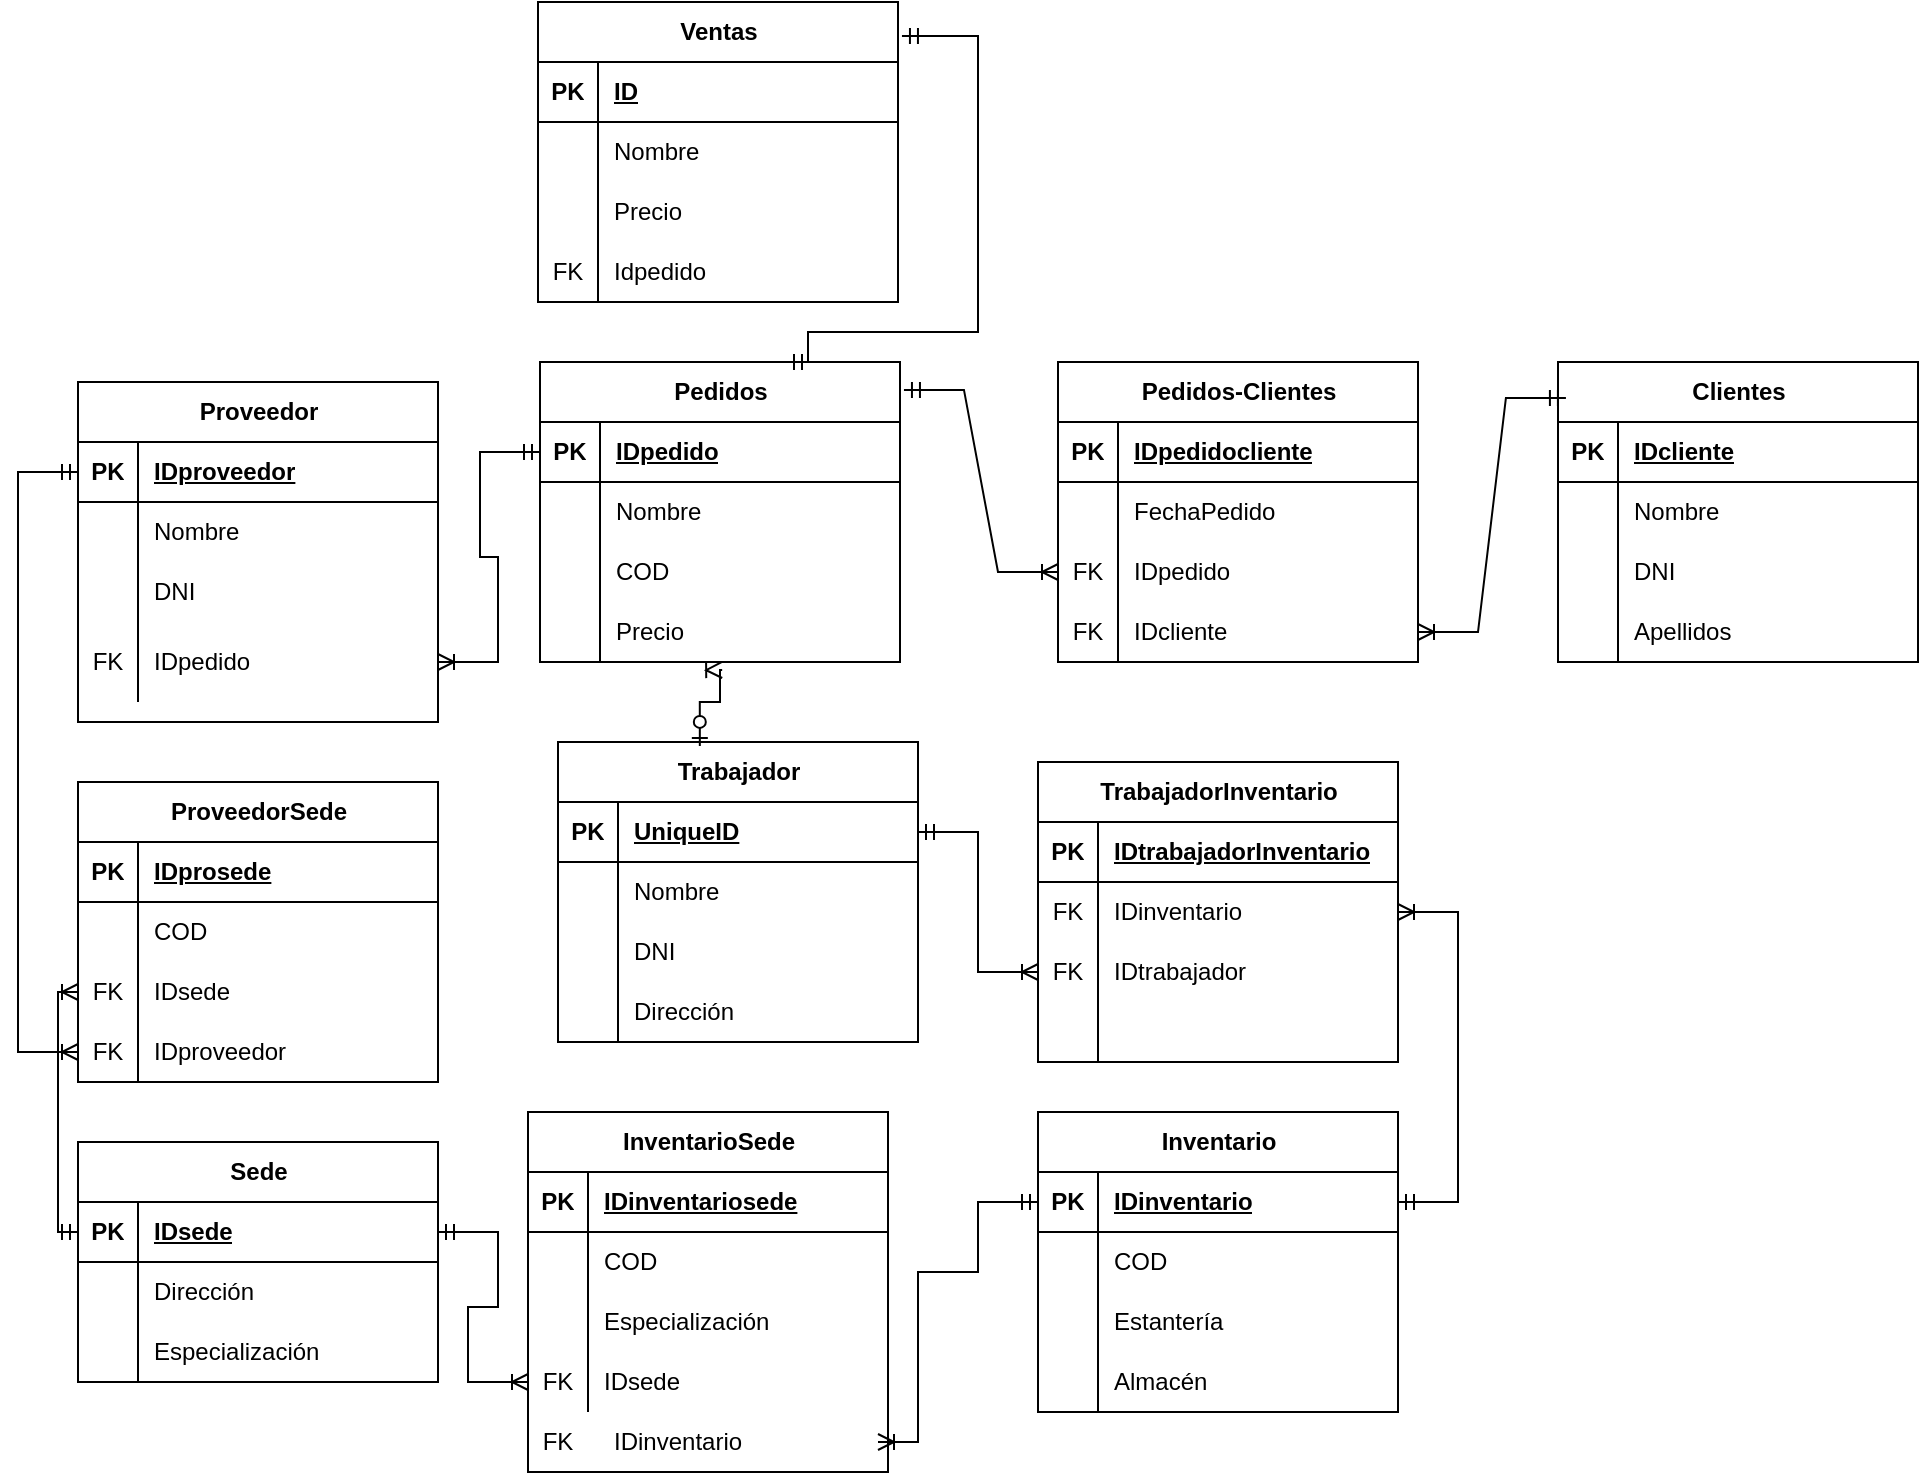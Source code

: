 <mxfile version="24.8.8">
  <diagram name="Página-1" id="qcnE8M6qkXEHQAg1kOrd">
    <mxGraphModel dx="1674" dy="746" grid="1" gridSize="10" guides="1" tooltips="1" connect="1" arrows="1" fold="1" page="1" pageScale="1" pageWidth="827" pageHeight="1169" math="0" shadow="0">
      <root>
        <mxCell id="0" />
        <mxCell id="1" parent="0" />
        <mxCell id="OUyT7MH3ooZomdvxoOhO-1" value="Pedidos" style="shape=table;startSize=30;container=1;collapsible=1;childLayout=tableLayout;fixedRows=1;rowLines=0;fontStyle=1;align=center;resizeLast=1;html=1;" vertex="1" parent="1">
          <mxGeometry x="331" y="370" width="180" height="150" as="geometry" />
        </mxCell>
        <mxCell id="OUyT7MH3ooZomdvxoOhO-2" value="" style="shape=tableRow;horizontal=0;startSize=0;swimlaneHead=0;swimlaneBody=0;fillColor=none;collapsible=0;dropTarget=0;points=[[0,0.5],[1,0.5]];portConstraint=eastwest;top=0;left=0;right=0;bottom=1;" vertex="1" parent="OUyT7MH3ooZomdvxoOhO-1">
          <mxGeometry y="30" width="180" height="30" as="geometry" />
        </mxCell>
        <mxCell id="OUyT7MH3ooZomdvxoOhO-3" value="PK" style="shape=partialRectangle;connectable=0;fillColor=none;top=0;left=0;bottom=0;right=0;fontStyle=1;overflow=hidden;whiteSpace=wrap;html=1;" vertex="1" parent="OUyT7MH3ooZomdvxoOhO-2">
          <mxGeometry width="30" height="30" as="geometry">
            <mxRectangle width="30" height="30" as="alternateBounds" />
          </mxGeometry>
        </mxCell>
        <mxCell id="OUyT7MH3ooZomdvxoOhO-4" value="IDpedido" style="shape=partialRectangle;connectable=0;fillColor=none;top=0;left=0;bottom=0;right=0;align=left;spacingLeft=6;fontStyle=5;overflow=hidden;whiteSpace=wrap;html=1;" vertex="1" parent="OUyT7MH3ooZomdvxoOhO-2">
          <mxGeometry x="30" width="150" height="30" as="geometry">
            <mxRectangle width="150" height="30" as="alternateBounds" />
          </mxGeometry>
        </mxCell>
        <mxCell id="OUyT7MH3ooZomdvxoOhO-5" value="" style="shape=tableRow;horizontal=0;startSize=0;swimlaneHead=0;swimlaneBody=0;fillColor=none;collapsible=0;dropTarget=0;points=[[0,0.5],[1,0.5]];portConstraint=eastwest;top=0;left=0;right=0;bottom=0;" vertex="1" parent="OUyT7MH3ooZomdvxoOhO-1">
          <mxGeometry y="60" width="180" height="30" as="geometry" />
        </mxCell>
        <mxCell id="OUyT7MH3ooZomdvxoOhO-6" value="" style="shape=partialRectangle;connectable=0;fillColor=none;top=0;left=0;bottom=0;right=0;editable=1;overflow=hidden;whiteSpace=wrap;html=1;" vertex="1" parent="OUyT7MH3ooZomdvxoOhO-5">
          <mxGeometry width="30" height="30" as="geometry">
            <mxRectangle width="30" height="30" as="alternateBounds" />
          </mxGeometry>
        </mxCell>
        <mxCell id="OUyT7MH3ooZomdvxoOhO-7" value="Nombre" style="shape=partialRectangle;connectable=0;fillColor=none;top=0;left=0;bottom=0;right=0;align=left;spacingLeft=6;overflow=hidden;whiteSpace=wrap;html=1;" vertex="1" parent="OUyT7MH3ooZomdvxoOhO-5">
          <mxGeometry x="30" width="150" height="30" as="geometry">
            <mxRectangle width="150" height="30" as="alternateBounds" />
          </mxGeometry>
        </mxCell>
        <mxCell id="OUyT7MH3ooZomdvxoOhO-8" value="" style="shape=tableRow;horizontal=0;startSize=0;swimlaneHead=0;swimlaneBody=0;fillColor=none;collapsible=0;dropTarget=0;points=[[0,0.5],[1,0.5]];portConstraint=eastwest;top=0;left=0;right=0;bottom=0;" vertex="1" parent="OUyT7MH3ooZomdvxoOhO-1">
          <mxGeometry y="90" width="180" height="30" as="geometry" />
        </mxCell>
        <mxCell id="OUyT7MH3ooZomdvxoOhO-9" value="" style="shape=partialRectangle;connectable=0;fillColor=none;top=0;left=0;bottom=0;right=0;editable=1;overflow=hidden;whiteSpace=wrap;html=1;" vertex="1" parent="OUyT7MH3ooZomdvxoOhO-8">
          <mxGeometry width="30" height="30" as="geometry">
            <mxRectangle width="30" height="30" as="alternateBounds" />
          </mxGeometry>
        </mxCell>
        <mxCell id="OUyT7MH3ooZomdvxoOhO-10" value="COD" style="shape=partialRectangle;connectable=0;fillColor=none;top=0;left=0;bottom=0;right=0;align=left;spacingLeft=6;overflow=hidden;whiteSpace=wrap;html=1;" vertex="1" parent="OUyT7MH3ooZomdvxoOhO-8">
          <mxGeometry x="30" width="150" height="30" as="geometry">
            <mxRectangle width="150" height="30" as="alternateBounds" />
          </mxGeometry>
        </mxCell>
        <mxCell id="OUyT7MH3ooZomdvxoOhO-11" value="" style="shape=tableRow;horizontal=0;startSize=0;swimlaneHead=0;swimlaneBody=0;fillColor=none;collapsible=0;dropTarget=0;points=[[0,0.5],[1,0.5]];portConstraint=eastwest;top=0;left=0;right=0;bottom=0;" vertex="1" parent="OUyT7MH3ooZomdvxoOhO-1">
          <mxGeometry y="120" width="180" height="30" as="geometry" />
        </mxCell>
        <mxCell id="OUyT7MH3ooZomdvxoOhO-12" value="" style="shape=partialRectangle;connectable=0;fillColor=none;top=0;left=0;bottom=0;right=0;editable=1;overflow=hidden;whiteSpace=wrap;html=1;" vertex="1" parent="OUyT7MH3ooZomdvxoOhO-11">
          <mxGeometry width="30" height="30" as="geometry">
            <mxRectangle width="30" height="30" as="alternateBounds" />
          </mxGeometry>
        </mxCell>
        <mxCell id="OUyT7MH3ooZomdvxoOhO-13" value="Precio" style="shape=partialRectangle;connectable=0;fillColor=none;top=0;left=0;bottom=0;right=0;align=left;spacingLeft=6;overflow=hidden;whiteSpace=wrap;html=1;" vertex="1" parent="OUyT7MH3ooZomdvxoOhO-11">
          <mxGeometry x="30" width="150" height="30" as="geometry">
            <mxRectangle width="150" height="30" as="alternateBounds" />
          </mxGeometry>
        </mxCell>
        <mxCell id="OUyT7MH3ooZomdvxoOhO-14" value="Ventas" style="shape=table;startSize=30;container=1;collapsible=1;childLayout=tableLayout;fixedRows=1;rowLines=0;fontStyle=1;align=center;resizeLast=1;html=1;" vertex="1" parent="1">
          <mxGeometry x="330" y="190" width="180" height="150" as="geometry" />
        </mxCell>
        <mxCell id="OUyT7MH3ooZomdvxoOhO-15" value="" style="shape=tableRow;horizontal=0;startSize=0;swimlaneHead=0;swimlaneBody=0;fillColor=none;collapsible=0;dropTarget=0;points=[[0,0.5],[1,0.5]];portConstraint=eastwest;top=0;left=0;right=0;bottom=1;" vertex="1" parent="OUyT7MH3ooZomdvxoOhO-14">
          <mxGeometry y="30" width="180" height="30" as="geometry" />
        </mxCell>
        <mxCell id="OUyT7MH3ooZomdvxoOhO-16" value="PK" style="shape=partialRectangle;connectable=0;fillColor=none;top=0;left=0;bottom=0;right=0;fontStyle=1;overflow=hidden;whiteSpace=wrap;html=1;" vertex="1" parent="OUyT7MH3ooZomdvxoOhO-15">
          <mxGeometry width="30" height="30" as="geometry">
            <mxRectangle width="30" height="30" as="alternateBounds" />
          </mxGeometry>
        </mxCell>
        <mxCell id="OUyT7MH3ooZomdvxoOhO-17" value="ID" style="shape=partialRectangle;connectable=0;fillColor=none;top=0;left=0;bottom=0;right=0;align=left;spacingLeft=6;fontStyle=5;overflow=hidden;whiteSpace=wrap;html=1;" vertex="1" parent="OUyT7MH3ooZomdvxoOhO-15">
          <mxGeometry x="30" width="150" height="30" as="geometry">
            <mxRectangle width="150" height="30" as="alternateBounds" />
          </mxGeometry>
        </mxCell>
        <mxCell id="OUyT7MH3ooZomdvxoOhO-18" value="" style="shape=tableRow;horizontal=0;startSize=0;swimlaneHead=0;swimlaneBody=0;fillColor=none;collapsible=0;dropTarget=0;points=[[0,0.5],[1,0.5]];portConstraint=eastwest;top=0;left=0;right=0;bottom=0;" vertex="1" parent="OUyT7MH3ooZomdvxoOhO-14">
          <mxGeometry y="60" width="180" height="30" as="geometry" />
        </mxCell>
        <mxCell id="OUyT7MH3ooZomdvxoOhO-19" value="" style="shape=partialRectangle;connectable=0;fillColor=none;top=0;left=0;bottom=0;right=0;editable=1;overflow=hidden;whiteSpace=wrap;html=1;" vertex="1" parent="OUyT7MH3ooZomdvxoOhO-18">
          <mxGeometry width="30" height="30" as="geometry">
            <mxRectangle width="30" height="30" as="alternateBounds" />
          </mxGeometry>
        </mxCell>
        <mxCell id="OUyT7MH3ooZomdvxoOhO-20" value="Nombre" style="shape=partialRectangle;connectable=0;fillColor=none;top=0;left=0;bottom=0;right=0;align=left;spacingLeft=6;overflow=hidden;whiteSpace=wrap;html=1;" vertex="1" parent="OUyT7MH3ooZomdvxoOhO-18">
          <mxGeometry x="30" width="150" height="30" as="geometry">
            <mxRectangle width="150" height="30" as="alternateBounds" />
          </mxGeometry>
        </mxCell>
        <mxCell id="OUyT7MH3ooZomdvxoOhO-21" value="" style="shape=tableRow;horizontal=0;startSize=0;swimlaneHead=0;swimlaneBody=0;fillColor=none;collapsible=0;dropTarget=0;points=[[0,0.5],[1,0.5]];portConstraint=eastwest;top=0;left=0;right=0;bottom=0;" vertex="1" parent="OUyT7MH3ooZomdvxoOhO-14">
          <mxGeometry y="90" width="180" height="30" as="geometry" />
        </mxCell>
        <mxCell id="OUyT7MH3ooZomdvxoOhO-22" value="" style="shape=partialRectangle;connectable=0;fillColor=none;top=0;left=0;bottom=0;right=0;editable=1;overflow=hidden;whiteSpace=wrap;html=1;" vertex="1" parent="OUyT7MH3ooZomdvxoOhO-21">
          <mxGeometry width="30" height="30" as="geometry">
            <mxRectangle width="30" height="30" as="alternateBounds" />
          </mxGeometry>
        </mxCell>
        <mxCell id="OUyT7MH3ooZomdvxoOhO-23" value="Precio" style="shape=partialRectangle;connectable=0;fillColor=none;top=0;left=0;bottom=0;right=0;align=left;spacingLeft=6;overflow=hidden;whiteSpace=wrap;html=1;" vertex="1" parent="OUyT7MH3ooZomdvxoOhO-21">
          <mxGeometry x="30" width="150" height="30" as="geometry">
            <mxRectangle width="150" height="30" as="alternateBounds" />
          </mxGeometry>
        </mxCell>
        <mxCell id="OUyT7MH3ooZomdvxoOhO-24" value="" style="shape=tableRow;horizontal=0;startSize=0;swimlaneHead=0;swimlaneBody=0;fillColor=none;collapsible=0;dropTarget=0;points=[[0,0.5],[1,0.5]];portConstraint=eastwest;top=0;left=0;right=0;bottom=0;" vertex="1" parent="OUyT7MH3ooZomdvxoOhO-14">
          <mxGeometry y="120" width="180" height="30" as="geometry" />
        </mxCell>
        <mxCell id="OUyT7MH3ooZomdvxoOhO-25" value="FK" style="shape=partialRectangle;connectable=0;fillColor=none;top=0;left=0;bottom=0;right=0;editable=1;overflow=hidden;whiteSpace=wrap;html=1;" vertex="1" parent="OUyT7MH3ooZomdvxoOhO-24">
          <mxGeometry width="30" height="30" as="geometry">
            <mxRectangle width="30" height="30" as="alternateBounds" />
          </mxGeometry>
        </mxCell>
        <mxCell id="OUyT7MH3ooZomdvxoOhO-26" value="Idpedido" style="shape=partialRectangle;connectable=0;fillColor=none;top=0;left=0;bottom=0;right=0;align=left;spacingLeft=6;overflow=hidden;whiteSpace=wrap;html=1;" vertex="1" parent="OUyT7MH3ooZomdvxoOhO-24">
          <mxGeometry x="30" width="150" height="30" as="geometry">
            <mxRectangle width="150" height="30" as="alternateBounds" />
          </mxGeometry>
        </mxCell>
        <mxCell id="OUyT7MH3ooZomdvxoOhO-27" value="Proveedor" style="shape=table;startSize=30;container=1;collapsible=1;childLayout=tableLayout;fixedRows=1;rowLines=0;fontStyle=1;align=center;resizeLast=1;html=1;" vertex="1" parent="1">
          <mxGeometry x="100" y="380" width="180" height="170" as="geometry" />
        </mxCell>
        <mxCell id="OUyT7MH3ooZomdvxoOhO-28" value="" style="shape=tableRow;horizontal=0;startSize=0;swimlaneHead=0;swimlaneBody=0;fillColor=none;collapsible=0;dropTarget=0;points=[[0,0.5],[1,0.5]];portConstraint=eastwest;top=0;left=0;right=0;bottom=1;" vertex="1" parent="OUyT7MH3ooZomdvxoOhO-27">
          <mxGeometry y="30" width="180" height="30" as="geometry" />
        </mxCell>
        <mxCell id="OUyT7MH3ooZomdvxoOhO-29" value="PK" style="shape=partialRectangle;connectable=0;fillColor=none;top=0;left=0;bottom=0;right=0;fontStyle=1;overflow=hidden;whiteSpace=wrap;html=1;" vertex="1" parent="OUyT7MH3ooZomdvxoOhO-28">
          <mxGeometry width="30" height="30" as="geometry">
            <mxRectangle width="30" height="30" as="alternateBounds" />
          </mxGeometry>
        </mxCell>
        <mxCell id="OUyT7MH3ooZomdvxoOhO-30" value="IDproveedor" style="shape=partialRectangle;connectable=0;fillColor=none;top=0;left=0;bottom=0;right=0;align=left;spacingLeft=6;fontStyle=5;overflow=hidden;whiteSpace=wrap;html=1;" vertex="1" parent="OUyT7MH3ooZomdvxoOhO-28">
          <mxGeometry x="30" width="150" height="30" as="geometry">
            <mxRectangle width="150" height="30" as="alternateBounds" />
          </mxGeometry>
        </mxCell>
        <mxCell id="OUyT7MH3ooZomdvxoOhO-31" value="" style="shape=tableRow;horizontal=0;startSize=0;swimlaneHead=0;swimlaneBody=0;fillColor=none;collapsible=0;dropTarget=0;points=[[0,0.5],[1,0.5]];portConstraint=eastwest;top=0;left=0;right=0;bottom=0;" vertex="1" parent="OUyT7MH3ooZomdvxoOhO-27">
          <mxGeometry y="60" width="180" height="30" as="geometry" />
        </mxCell>
        <mxCell id="OUyT7MH3ooZomdvxoOhO-32" value="" style="shape=partialRectangle;connectable=0;fillColor=none;top=0;left=0;bottom=0;right=0;editable=1;overflow=hidden;whiteSpace=wrap;html=1;" vertex="1" parent="OUyT7MH3ooZomdvxoOhO-31">
          <mxGeometry width="30" height="30" as="geometry">
            <mxRectangle width="30" height="30" as="alternateBounds" />
          </mxGeometry>
        </mxCell>
        <mxCell id="OUyT7MH3ooZomdvxoOhO-33" value="Nombre" style="shape=partialRectangle;connectable=0;fillColor=none;top=0;left=0;bottom=0;right=0;align=left;spacingLeft=6;overflow=hidden;whiteSpace=wrap;html=1;" vertex="1" parent="OUyT7MH3ooZomdvxoOhO-31">
          <mxGeometry x="30" width="150" height="30" as="geometry">
            <mxRectangle width="150" height="30" as="alternateBounds" />
          </mxGeometry>
        </mxCell>
        <mxCell id="OUyT7MH3ooZomdvxoOhO-34" value="" style="shape=tableRow;horizontal=0;startSize=0;swimlaneHead=0;swimlaneBody=0;fillColor=none;collapsible=0;dropTarget=0;points=[[0,0.5],[1,0.5]];portConstraint=eastwest;top=0;left=0;right=0;bottom=0;" vertex="1" parent="OUyT7MH3ooZomdvxoOhO-27">
          <mxGeometry y="90" width="180" height="30" as="geometry" />
        </mxCell>
        <mxCell id="OUyT7MH3ooZomdvxoOhO-35" value="" style="shape=partialRectangle;connectable=0;fillColor=none;top=0;left=0;bottom=0;right=0;editable=1;overflow=hidden;whiteSpace=wrap;html=1;" vertex="1" parent="OUyT7MH3ooZomdvxoOhO-34">
          <mxGeometry width="30" height="30" as="geometry">
            <mxRectangle width="30" height="30" as="alternateBounds" />
          </mxGeometry>
        </mxCell>
        <mxCell id="OUyT7MH3ooZomdvxoOhO-36" value="DNI" style="shape=partialRectangle;connectable=0;fillColor=none;top=0;left=0;bottom=0;right=0;align=left;spacingLeft=6;overflow=hidden;whiteSpace=wrap;html=1;" vertex="1" parent="OUyT7MH3ooZomdvxoOhO-34">
          <mxGeometry x="30" width="150" height="30" as="geometry">
            <mxRectangle width="150" height="30" as="alternateBounds" />
          </mxGeometry>
        </mxCell>
        <mxCell id="OUyT7MH3ooZomdvxoOhO-37" value="" style="shape=tableRow;horizontal=0;startSize=0;swimlaneHead=0;swimlaneBody=0;fillColor=none;collapsible=0;dropTarget=0;points=[[0,0.5],[1,0.5]];portConstraint=eastwest;top=0;left=0;right=0;bottom=0;" vertex="1" parent="OUyT7MH3ooZomdvxoOhO-27">
          <mxGeometry y="120" width="180" height="40" as="geometry" />
        </mxCell>
        <mxCell id="OUyT7MH3ooZomdvxoOhO-38" value="FK" style="shape=partialRectangle;connectable=0;fillColor=none;top=0;left=0;bottom=0;right=0;editable=1;overflow=hidden;whiteSpace=wrap;html=1;" vertex="1" parent="OUyT7MH3ooZomdvxoOhO-37">
          <mxGeometry width="30" height="40" as="geometry">
            <mxRectangle width="30" height="40" as="alternateBounds" />
          </mxGeometry>
        </mxCell>
        <mxCell id="OUyT7MH3ooZomdvxoOhO-39" value="IDpedido" style="shape=partialRectangle;connectable=0;fillColor=none;top=0;left=0;bottom=0;right=0;align=left;spacingLeft=6;overflow=hidden;whiteSpace=wrap;html=1;" vertex="1" parent="OUyT7MH3ooZomdvxoOhO-37">
          <mxGeometry x="30" width="150" height="40" as="geometry">
            <mxRectangle width="150" height="40" as="alternateBounds" />
          </mxGeometry>
        </mxCell>
        <mxCell id="OUyT7MH3ooZomdvxoOhO-40" value="Clientes" style="shape=table;startSize=30;container=1;collapsible=1;childLayout=tableLayout;fixedRows=1;rowLines=0;fontStyle=1;align=center;resizeLast=1;html=1;" vertex="1" parent="1">
          <mxGeometry x="840" y="370" width="180" height="150" as="geometry" />
        </mxCell>
        <mxCell id="OUyT7MH3ooZomdvxoOhO-41" value="" style="shape=tableRow;horizontal=0;startSize=0;swimlaneHead=0;swimlaneBody=0;fillColor=none;collapsible=0;dropTarget=0;points=[[0,0.5],[1,0.5]];portConstraint=eastwest;top=0;left=0;right=0;bottom=1;" vertex="1" parent="OUyT7MH3ooZomdvxoOhO-40">
          <mxGeometry y="30" width="180" height="30" as="geometry" />
        </mxCell>
        <mxCell id="OUyT7MH3ooZomdvxoOhO-42" value="PK" style="shape=partialRectangle;connectable=0;fillColor=none;top=0;left=0;bottom=0;right=0;fontStyle=1;overflow=hidden;whiteSpace=wrap;html=1;" vertex="1" parent="OUyT7MH3ooZomdvxoOhO-41">
          <mxGeometry width="30" height="30" as="geometry">
            <mxRectangle width="30" height="30" as="alternateBounds" />
          </mxGeometry>
        </mxCell>
        <mxCell id="OUyT7MH3ooZomdvxoOhO-43" value="IDcliente" style="shape=partialRectangle;connectable=0;fillColor=none;top=0;left=0;bottom=0;right=0;align=left;spacingLeft=6;fontStyle=5;overflow=hidden;whiteSpace=wrap;html=1;" vertex="1" parent="OUyT7MH3ooZomdvxoOhO-41">
          <mxGeometry x="30" width="150" height="30" as="geometry">
            <mxRectangle width="150" height="30" as="alternateBounds" />
          </mxGeometry>
        </mxCell>
        <mxCell id="OUyT7MH3ooZomdvxoOhO-44" value="" style="shape=tableRow;horizontal=0;startSize=0;swimlaneHead=0;swimlaneBody=0;fillColor=none;collapsible=0;dropTarget=0;points=[[0,0.5],[1,0.5]];portConstraint=eastwest;top=0;left=0;right=0;bottom=0;" vertex="1" parent="OUyT7MH3ooZomdvxoOhO-40">
          <mxGeometry y="60" width="180" height="30" as="geometry" />
        </mxCell>
        <mxCell id="OUyT7MH3ooZomdvxoOhO-45" value="" style="shape=partialRectangle;connectable=0;fillColor=none;top=0;left=0;bottom=0;right=0;editable=1;overflow=hidden;whiteSpace=wrap;html=1;" vertex="1" parent="OUyT7MH3ooZomdvxoOhO-44">
          <mxGeometry width="30" height="30" as="geometry">
            <mxRectangle width="30" height="30" as="alternateBounds" />
          </mxGeometry>
        </mxCell>
        <mxCell id="OUyT7MH3ooZomdvxoOhO-46" value="Nombre" style="shape=partialRectangle;connectable=0;fillColor=none;top=0;left=0;bottom=0;right=0;align=left;spacingLeft=6;overflow=hidden;whiteSpace=wrap;html=1;" vertex="1" parent="OUyT7MH3ooZomdvxoOhO-44">
          <mxGeometry x="30" width="150" height="30" as="geometry">
            <mxRectangle width="150" height="30" as="alternateBounds" />
          </mxGeometry>
        </mxCell>
        <mxCell id="OUyT7MH3ooZomdvxoOhO-47" value="" style="shape=tableRow;horizontal=0;startSize=0;swimlaneHead=0;swimlaneBody=0;fillColor=none;collapsible=0;dropTarget=0;points=[[0,0.5],[1,0.5]];portConstraint=eastwest;top=0;left=0;right=0;bottom=0;" vertex="1" parent="OUyT7MH3ooZomdvxoOhO-40">
          <mxGeometry y="90" width="180" height="30" as="geometry" />
        </mxCell>
        <mxCell id="OUyT7MH3ooZomdvxoOhO-48" value="" style="shape=partialRectangle;connectable=0;fillColor=none;top=0;left=0;bottom=0;right=0;editable=1;overflow=hidden;whiteSpace=wrap;html=1;" vertex="1" parent="OUyT7MH3ooZomdvxoOhO-47">
          <mxGeometry width="30" height="30" as="geometry">
            <mxRectangle width="30" height="30" as="alternateBounds" />
          </mxGeometry>
        </mxCell>
        <mxCell id="OUyT7MH3ooZomdvxoOhO-49" value="DNI" style="shape=partialRectangle;connectable=0;fillColor=none;top=0;left=0;bottom=0;right=0;align=left;spacingLeft=6;overflow=hidden;whiteSpace=wrap;html=1;" vertex="1" parent="OUyT7MH3ooZomdvxoOhO-47">
          <mxGeometry x="30" width="150" height="30" as="geometry">
            <mxRectangle width="150" height="30" as="alternateBounds" />
          </mxGeometry>
        </mxCell>
        <mxCell id="OUyT7MH3ooZomdvxoOhO-50" value="" style="shape=tableRow;horizontal=0;startSize=0;swimlaneHead=0;swimlaneBody=0;fillColor=none;collapsible=0;dropTarget=0;points=[[0,0.5],[1,0.5]];portConstraint=eastwest;top=0;left=0;right=0;bottom=0;" vertex="1" parent="OUyT7MH3ooZomdvxoOhO-40">
          <mxGeometry y="120" width="180" height="30" as="geometry" />
        </mxCell>
        <mxCell id="OUyT7MH3ooZomdvxoOhO-51" value="" style="shape=partialRectangle;connectable=0;fillColor=none;top=0;left=0;bottom=0;right=0;editable=1;overflow=hidden;whiteSpace=wrap;html=1;" vertex="1" parent="OUyT7MH3ooZomdvxoOhO-50">
          <mxGeometry width="30" height="30" as="geometry">
            <mxRectangle width="30" height="30" as="alternateBounds" />
          </mxGeometry>
        </mxCell>
        <mxCell id="OUyT7MH3ooZomdvxoOhO-52" value="Apellidos" style="shape=partialRectangle;connectable=0;fillColor=none;top=0;left=0;bottom=0;right=0;align=left;spacingLeft=6;overflow=hidden;whiteSpace=wrap;html=1;" vertex="1" parent="OUyT7MH3ooZomdvxoOhO-50">
          <mxGeometry x="30" width="150" height="30" as="geometry">
            <mxRectangle width="150" height="30" as="alternateBounds" />
          </mxGeometry>
        </mxCell>
        <mxCell id="OUyT7MH3ooZomdvxoOhO-66" value="Trabajador" style="shape=table;startSize=30;container=1;collapsible=1;childLayout=tableLayout;fixedRows=1;rowLines=0;fontStyle=1;align=center;resizeLast=1;html=1;" vertex="1" parent="1">
          <mxGeometry x="340" y="560" width="180" height="150" as="geometry" />
        </mxCell>
        <mxCell id="OUyT7MH3ooZomdvxoOhO-67" value="" style="shape=tableRow;horizontal=0;startSize=0;swimlaneHead=0;swimlaneBody=0;fillColor=none;collapsible=0;dropTarget=0;points=[[0,0.5],[1,0.5]];portConstraint=eastwest;top=0;left=0;right=0;bottom=1;" vertex="1" parent="OUyT7MH3ooZomdvxoOhO-66">
          <mxGeometry y="30" width="180" height="30" as="geometry" />
        </mxCell>
        <mxCell id="OUyT7MH3ooZomdvxoOhO-68" value="PK" style="shape=partialRectangle;connectable=0;fillColor=none;top=0;left=0;bottom=0;right=0;fontStyle=1;overflow=hidden;whiteSpace=wrap;html=1;" vertex="1" parent="OUyT7MH3ooZomdvxoOhO-67">
          <mxGeometry width="30" height="30" as="geometry">
            <mxRectangle width="30" height="30" as="alternateBounds" />
          </mxGeometry>
        </mxCell>
        <mxCell id="OUyT7MH3ooZomdvxoOhO-69" value="UniqueID" style="shape=partialRectangle;connectable=0;fillColor=none;top=0;left=0;bottom=0;right=0;align=left;spacingLeft=6;fontStyle=5;overflow=hidden;whiteSpace=wrap;html=1;" vertex="1" parent="OUyT7MH3ooZomdvxoOhO-67">
          <mxGeometry x="30" width="150" height="30" as="geometry">
            <mxRectangle width="150" height="30" as="alternateBounds" />
          </mxGeometry>
        </mxCell>
        <mxCell id="OUyT7MH3ooZomdvxoOhO-70" value="" style="shape=tableRow;horizontal=0;startSize=0;swimlaneHead=0;swimlaneBody=0;fillColor=none;collapsible=0;dropTarget=0;points=[[0,0.5],[1,0.5]];portConstraint=eastwest;top=0;left=0;right=0;bottom=0;" vertex="1" parent="OUyT7MH3ooZomdvxoOhO-66">
          <mxGeometry y="60" width="180" height="30" as="geometry" />
        </mxCell>
        <mxCell id="OUyT7MH3ooZomdvxoOhO-71" value="" style="shape=partialRectangle;connectable=0;fillColor=none;top=0;left=0;bottom=0;right=0;editable=1;overflow=hidden;whiteSpace=wrap;html=1;" vertex="1" parent="OUyT7MH3ooZomdvxoOhO-70">
          <mxGeometry width="30" height="30" as="geometry">
            <mxRectangle width="30" height="30" as="alternateBounds" />
          </mxGeometry>
        </mxCell>
        <mxCell id="OUyT7MH3ooZomdvxoOhO-72" value="Nombre" style="shape=partialRectangle;connectable=0;fillColor=none;top=0;left=0;bottom=0;right=0;align=left;spacingLeft=6;overflow=hidden;whiteSpace=wrap;html=1;" vertex="1" parent="OUyT7MH3ooZomdvxoOhO-70">
          <mxGeometry x="30" width="150" height="30" as="geometry">
            <mxRectangle width="150" height="30" as="alternateBounds" />
          </mxGeometry>
        </mxCell>
        <mxCell id="OUyT7MH3ooZomdvxoOhO-73" value="" style="shape=tableRow;horizontal=0;startSize=0;swimlaneHead=0;swimlaneBody=0;fillColor=none;collapsible=0;dropTarget=0;points=[[0,0.5],[1,0.5]];portConstraint=eastwest;top=0;left=0;right=0;bottom=0;" vertex="1" parent="OUyT7MH3ooZomdvxoOhO-66">
          <mxGeometry y="90" width="180" height="30" as="geometry" />
        </mxCell>
        <mxCell id="OUyT7MH3ooZomdvxoOhO-74" value="" style="shape=partialRectangle;connectable=0;fillColor=none;top=0;left=0;bottom=0;right=0;editable=1;overflow=hidden;whiteSpace=wrap;html=1;" vertex="1" parent="OUyT7MH3ooZomdvxoOhO-73">
          <mxGeometry width="30" height="30" as="geometry">
            <mxRectangle width="30" height="30" as="alternateBounds" />
          </mxGeometry>
        </mxCell>
        <mxCell id="OUyT7MH3ooZomdvxoOhO-75" value="DNI" style="shape=partialRectangle;connectable=0;fillColor=none;top=0;left=0;bottom=0;right=0;align=left;spacingLeft=6;overflow=hidden;whiteSpace=wrap;html=1;" vertex="1" parent="OUyT7MH3ooZomdvxoOhO-73">
          <mxGeometry x="30" width="150" height="30" as="geometry">
            <mxRectangle width="150" height="30" as="alternateBounds" />
          </mxGeometry>
        </mxCell>
        <mxCell id="OUyT7MH3ooZomdvxoOhO-76" value="" style="shape=tableRow;horizontal=0;startSize=0;swimlaneHead=0;swimlaneBody=0;fillColor=none;collapsible=0;dropTarget=0;points=[[0,0.5],[1,0.5]];portConstraint=eastwest;top=0;left=0;right=0;bottom=0;" vertex="1" parent="OUyT7MH3ooZomdvxoOhO-66">
          <mxGeometry y="120" width="180" height="30" as="geometry" />
        </mxCell>
        <mxCell id="OUyT7MH3ooZomdvxoOhO-77" value="" style="shape=partialRectangle;connectable=0;fillColor=none;top=0;left=0;bottom=0;right=0;editable=1;overflow=hidden;whiteSpace=wrap;html=1;" vertex="1" parent="OUyT7MH3ooZomdvxoOhO-76">
          <mxGeometry width="30" height="30" as="geometry">
            <mxRectangle width="30" height="30" as="alternateBounds" />
          </mxGeometry>
        </mxCell>
        <mxCell id="OUyT7MH3ooZomdvxoOhO-78" value="Dirección" style="shape=partialRectangle;connectable=0;fillColor=none;top=0;left=0;bottom=0;right=0;align=left;spacingLeft=6;overflow=hidden;whiteSpace=wrap;html=1;" vertex="1" parent="OUyT7MH3ooZomdvxoOhO-76">
          <mxGeometry x="30" width="150" height="30" as="geometry">
            <mxRectangle width="150" height="30" as="alternateBounds" />
          </mxGeometry>
        </mxCell>
        <mxCell id="OUyT7MH3ooZomdvxoOhO-79" value="" style="edgeStyle=orthogonalEdgeStyle;fontSize=12;html=1;endArrow=ERoneToMany;startArrow=ERzeroToOne;rounded=0;exitX=0.394;exitY=0.013;exitDx=0;exitDy=0;exitPerimeter=0;entryX=0.506;entryY=1.133;entryDx=0;entryDy=0;entryPerimeter=0;" edge="1" parent="1" source="OUyT7MH3ooZomdvxoOhO-66" target="OUyT7MH3ooZomdvxoOhO-11">
          <mxGeometry width="100" height="100" relative="1" as="geometry">
            <mxPoint x="200" y="670" as="sourcePoint" />
            <mxPoint x="300" y="570" as="targetPoint" />
            <Array as="points">
              <mxPoint x="411" y="540" />
              <mxPoint x="421" y="540" />
            </Array>
          </mxGeometry>
        </mxCell>
        <mxCell id="OUyT7MH3ooZomdvxoOhO-82" value="" style="edgeStyle=orthogonalEdgeStyle;fontSize=12;html=1;endArrow=ERmandOne;startArrow=ERmandOne;rounded=0;exitX=0.75;exitY=0;exitDx=0;exitDy=0;entryX=1.011;entryY=0.113;entryDx=0;entryDy=0;entryPerimeter=0;" edge="1" parent="1" source="OUyT7MH3ooZomdvxoOhO-1" target="OUyT7MH3ooZomdvxoOhO-14">
          <mxGeometry width="100" height="100" relative="1" as="geometry">
            <mxPoint x="640" y="580" as="sourcePoint" />
            <mxPoint x="740" y="480" as="targetPoint" />
            <Array as="points">
              <mxPoint x="465" y="355" />
              <mxPoint x="550" y="355" />
              <mxPoint x="550" y="207" />
            </Array>
          </mxGeometry>
        </mxCell>
        <mxCell id="OUyT7MH3ooZomdvxoOhO-83" value="Pedidos-Clientes" style="shape=table;startSize=30;container=1;collapsible=1;childLayout=tableLayout;fixedRows=1;rowLines=0;fontStyle=1;align=center;resizeLast=1;html=1;" vertex="1" parent="1">
          <mxGeometry x="590" y="370" width="180" height="150" as="geometry" />
        </mxCell>
        <mxCell id="OUyT7MH3ooZomdvxoOhO-84" value="" style="shape=tableRow;horizontal=0;startSize=0;swimlaneHead=0;swimlaneBody=0;fillColor=none;collapsible=0;dropTarget=0;points=[[0,0.5],[1,0.5]];portConstraint=eastwest;top=0;left=0;right=0;bottom=1;" vertex="1" parent="OUyT7MH3ooZomdvxoOhO-83">
          <mxGeometry y="30" width="180" height="30" as="geometry" />
        </mxCell>
        <mxCell id="OUyT7MH3ooZomdvxoOhO-85" value="PK" style="shape=partialRectangle;connectable=0;fillColor=none;top=0;left=0;bottom=0;right=0;fontStyle=1;overflow=hidden;whiteSpace=wrap;html=1;" vertex="1" parent="OUyT7MH3ooZomdvxoOhO-84">
          <mxGeometry width="30" height="30" as="geometry">
            <mxRectangle width="30" height="30" as="alternateBounds" />
          </mxGeometry>
        </mxCell>
        <mxCell id="OUyT7MH3ooZomdvxoOhO-86" value="IDpedidocliente" style="shape=partialRectangle;connectable=0;fillColor=none;top=0;left=0;bottom=0;right=0;align=left;spacingLeft=6;fontStyle=5;overflow=hidden;whiteSpace=wrap;html=1;" vertex="1" parent="OUyT7MH3ooZomdvxoOhO-84">
          <mxGeometry x="30" width="150" height="30" as="geometry">
            <mxRectangle width="150" height="30" as="alternateBounds" />
          </mxGeometry>
        </mxCell>
        <mxCell id="OUyT7MH3ooZomdvxoOhO-87" value="" style="shape=tableRow;horizontal=0;startSize=0;swimlaneHead=0;swimlaneBody=0;fillColor=none;collapsible=0;dropTarget=0;points=[[0,0.5],[1,0.5]];portConstraint=eastwest;top=0;left=0;right=0;bottom=0;" vertex="1" parent="OUyT7MH3ooZomdvxoOhO-83">
          <mxGeometry y="60" width="180" height="30" as="geometry" />
        </mxCell>
        <mxCell id="OUyT7MH3ooZomdvxoOhO-88" value="" style="shape=partialRectangle;connectable=0;fillColor=none;top=0;left=0;bottom=0;right=0;editable=1;overflow=hidden;whiteSpace=wrap;html=1;" vertex="1" parent="OUyT7MH3ooZomdvxoOhO-87">
          <mxGeometry width="30" height="30" as="geometry">
            <mxRectangle width="30" height="30" as="alternateBounds" />
          </mxGeometry>
        </mxCell>
        <mxCell id="OUyT7MH3ooZomdvxoOhO-89" value="FechaPedido" style="shape=partialRectangle;connectable=0;fillColor=none;top=0;left=0;bottom=0;right=0;align=left;spacingLeft=6;overflow=hidden;whiteSpace=wrap;html=1;" vertex="1" parent="OUyT7MH3ooZomdvxoOhO-87">
          <mxGeometry x="30" width="150" height="30" as="geometry">
            <mxRectangle width="150" height="30" as="alternateBounds" />
          </mxGeometry>
        </mxCell>
        <mxCell id="OUyT7MH3ooZomdvxoOhO-90" value="" style="shape=tableRow;horizontal=0;startSize=0;swimlaneHead=0;swimlaneBody=0;fillColor=none;collapsible=0;dropTarget=0;points=[[0,0.5],[1,0.5]];portConstraint=eastwest;top=0;left=0;right=0;bottom=0;" vertex="1" parent="OUyT7MH3ooZomdvxoOhO-83">
          <mxGeometry y="90" width="180" height="30" as="geometry" />
        </mxCell>
        <mxCell id="OUyT7MH3ooZomdvxoOhO-91" value="FK" style="shape=partialRectangle;connectable=0;fillColor=none;top=0;left=0;bottom=0;right=0;editable=1;overflow=hidden;whiteSpace=wrap;html=1;" vertex="1" parent="OUyT7MH3ooZomdvxoOhO-90">
          <mxGeometry width="30" height="30" as="geometry">
            <mxRectangle width="30" height="30" as="alternateBounds" />
          </mxGeometry>
        </mxCell>
        <mxCell id="OUyT7MH3ooZomdvxoOhO-92" value="IDpedido" style="shape=partialRectangle;connectable=0;fillColor=none;top=0;left=0;bottom=0;right=0;align=left;spacingLeft=6;overflow=hidden;whiteSpace=wrap;html=1;" vertex="1" parent="OUyT7MH3ooZomdvxoOhO-90">
          <mxGeometry x="30" width="150" height="30" as="geometry">
            <mxRectangle width="150" height="30" as="alternateBounds" />
          </mxGeometry>
        </mxCell>
        <mxCell id="OUyT7MH3ooZomdvxoOhO-93" value="" style="shape=tableRow;horizontal=0;startSize=0;swimlaneHead=0;swimlaneBody=0;fillColor=none;collapsible=0;dropTarget=0;points=[[0,0.5],[1,0.5]];portConstraint=eastwest;top=0;left=0;right=0;bottom=0;" vertex="1" parent="OUyT7MH3ooZomdvxoOhO-83">
          <mxGeometry y="120" width="180" height="30" as="geometry" />
        </mxCell>
        <mxCell id="OUyT7MH3ooZomdvxoOhO-94" value="FK" style="shape=partialRectangle;connectable=0;fillColor=none;top=0;left=0;bottom=0;right=0;editable=1;overflow=hidden;whiteSpace=wrap;html=1;" vertex="1" parent="OUyT7MH3ooZomdvxoOhO-93">
          <mxGeometry width="30" height="30" as="geometry">
            <mxRectangle width="30" height="30" as="alternateBounds" />
          </mxGeometry>
        </mxCell>
        <mxCell id="OUyT7MH3ooZomdvxoOhO-95" value="IDcliente" style="shape=partialRectangle;connectable=0;fillColor=none;top=0;left=0;bottom=0;right=0;align=left;spacingLeft=6;overflow=hidden;whiteSpace=wrap;html=1;" vertex="1" parent="OUyT7MH3ooZomdvxoOhO-93">
          <mxGeometry x="30" width="150" height="30" as="geometry">
            <mxRectangle width="150" height="30" as="alternateBounds" />
          </mxGeometry>
        </mxCell>
        <mxCell id="OUyT7MH3ooZomdvxoOhO-96" value="" style="edgeStyle=entityRelationEdgeStyle;fontSize=12;html=1;endArrow=ERoneToMany;startArrow=ERmandOne;rounded=0;exitX=0.022;exitY=0.12;exitDx=0;exitDy=0;exitPerimeter=0;entryX=1;entryY=0.5;entryDx=0;entryDy=0;" edge="1" parent="1" source="OUyT7MH3ooZomdvxoOhO-40" target="OUyT7MH3ooZomdvxoOhO-93">
          <mxGeometry width="100" height="100" relative="1" as="geometry">
            <mxPoint x="640" y="580" as="sourcePoint" />
            <mxPoint x="740" y="480" as="targetPoint" />
          </mxGeometry>
        </mxCell>
        <mxCell id="OUyT7MH3ooZomdvxoOhO-97" value="" style="edgeStyle=entityRelationEdgeStyle;fontSize=12;html=1;endArrow=ERoneToMany;startArrow=ERmandOne;rounded=0;exitX=1.011;exitY=0.093;exitDx=0;exitDy=0;exitPerimeter=0;entryX=0;entryY=0.5;entryDx=0;entryDy=0;" edge="1" parent="1" source="OUyT7MH3ooZomdvxoOhO-1" target="OUyT7MH3ooZomdvxoOhO-90">
          <mxGeometry width="100" height="100" relative="1" as="geometry">
            <mxPoint x="584" y="610" as="sourcePoint" />
            <mxPoint x="510" y="727" as="targetPoint" />
          </mxGeometry>
        </mxCell>
        <mxCell id="OUyT7MH3ooZomdvxoOhO-98" value="" style="edgeStyle=entityRelationEdgeStyle;fontSize=12;html=1;endArrow=ERoneToMany;startArrow=ERmandOne;rounded=0;exitX=0;exitY=0.5;exitDx=0;exitDy=0;entryX=1;entryY=0.5;entryDx=0;entryDy=0;" edge="1" parent="1" source="OUyT7MH3ooZomdvxoOhO-2" target="OUyT7MH3ooZomdvxoOhO-37">
          <mxGeometry width="100" height="100" relative="1" as="geometry">
            <mxPoint x="330" y="550" as="sourcePoint" />
            <mxPoint x="256" y="667" as="targetPoint" />
          </mxGeometry>
        </mxCell>
        <mxCell id="OUyT7MH3ooZomdvxoOhO-99" value="Sede" style="shape=table;startSize=30;container=1;collapsible=1;childLayout=tableLayout;fixedRows=1;rowLines=0;fontStyle=1;align=center;resizeLast=1;html=1;" vertex="1" parent="1">
          <mxGeometry x="100" y="760" width="180" height="120" as="geometry" />
        </mxCell>
        <mxCell id="OUyT7MH3ooZomdvxoOhO-100" value="" style="shape=tableRow;horizontal=0;startSize=0;swimlaneHead=0;swimlaneBody=0;fillColor=none;collapsible=0;dropTarget=0;points=[[0,0.5],[1,0.5]];portConstraint=eastwest;top=0;left=0;right=0;bottom=1;" vertex="1" parent="OUyT7MH3ooZomdvxoOhO-99">
          <mxGeometry y="30" width="180" height="30" as="geometry" />
        </mxCell>
        <mxCell id="OUyT7MH3ooZomdvxoOhO-101" value="PK" style="shape=partialRectangle;connectable=0;fillColor=none;top=0;left=0;bottom=0;right=0;fontStyle=1;overflow=hidden;whiteSpace=wrap;html=1;" vertex="1" parent="OUyT7MH3ooZomdvxoOhO-100">
          <mxGeometry width="30" height="30" as="geometry">
            <mxRectangle width="30" height="30" as="alternateBounds" />
          </mxGeometry>
        </mxCell>
        <mxCell id="OUyT7MH3ooZomdvxoOhO-102" value="IDsede" style="shape=partialRectangle;connectable=0;fillColor=none;top=0;left=0;bottom=0;right=0;align=left;spacingLeft=6;fontStyle=5;overflow=hidden;whiteSpace=wrap;html=1;" vertex="1" parent="OUyT7MH3ooZomdvxoOhO-100">
          <mxGeometry x="30" width="150" height="30" as="geometry">
            <mxRectangle width="150" height="30" as="alternateBounds" />
          </mxGeometry>
        </mxCell>
        <mxCell id="OUyT7MH3ooZomdvxoOhO-103" value="" style="shape=tableRow;horizontal=0;startSize=0;swimlaneHead=0;swimlaneBody=0;fillColor=none;collapsible=0;dropTarget=0;points=[[0,0.5],[1,0.5]];portConstraint=eastwest;top=0;left=0;right=0;bottom=0;" vertex="1" parent="OUyT7MH3ooZomdvxoOhO-99">
          <mxGeometry y="60" width="180" height="30" as="geometry" />
        </mxCell>
        <mxCell id="OUyT7MH3ooZomdvxoOhO-104" value="" style="shape=partialRectangle;connectable=0;fillColor=none;top=0;left=0;bottom=0;right=0;editable=1;overflow=hidden;whiteSpace=wrap;html=1;" vertex="1" parent="OUyT7MH3ooZomdvxoOhO-103">
          <mxGeometry width="30" height="30" as="geometry">
            <mxRectangle width="30" height="30" as="alternateBounds" />
          </mxGeometry>
        </mxCell>
        <mxCell id="OUyT7MH3ooZomdvxoOhO-105" value="Dirección" style="shape=partialRectangle;connectable=0;fillColor=none;top=0;left=0;bottom=0;right=0;align=left;spacingLeft=6;overflow=hidden;whiteSpace=wrap;html=1;" vertex="1" parent="OUyT7MH3ooZomdvxoOhO-103">
          <mxGeometry x="30" width="150" height="30" as="geometry">
            <mxRectangle width="150" height="30" as="alternateBounds" />
          </mxGeometry>
        </mxCell>
        <mxCell id="OUyT7MH3ooZomdvxoOhO-106" value="" style="shape=tableRow;horizontal=0;startSize=0;swimlaneHead=0;swimlaneBody=0;fillColor=none;collapsible=0;dropTarget=0;points=[[0,0.5],[1,0.5]];portConstraint=eastwest;top=0;left=0;right=0;bottom=0;" vertex="1" parent="OUyT7MH3ooZomdvxoOhO-99">
          <mxGeometry y="90" width="180" height="30" as="geometry" />
        </mxCell>
        <mxCell id="OUyT7MH3ooZomdvxoOhO-107" value="" style="shape=partialRectangle;connectable=0;fillColor=none;top=0;left=0;bottom=0;right=0;editable=1;overflow=hidden;whiteSpace=wrap;html=1;" vertex="1" parent="OUyT7MH3ooZomdvxoOhO-106">
          <mxGeometry width="30" height="30" as="geometry">
            <mxRectangle width="30" height="30" as="alternateBounds" />
          </mxGeometry>
        </mxCell>
        <mxCell id="OUyT7MH3ooZomdvxoOhO-108" value="Especialización" style="shape=partialRectangle;connectable=0;fillColor=none;top=0;left=0;bottom=0;right=0;align=left;spacingLeft=6;overflow=hidden;whiteSpace=wrap;html=1;" vertex="1" parent="OUyT7MH3ooZomdvxoOhO-106">
          <mxGeometry x="30" width="150" height="30" as="geometry">
            <mxRectangle width="150" height="30" as="alternateBounds" />
          </mxGeometry>
        </mxCell>
        <mxCell id="OUyT7MH3ooZomdvxoOhO-114" value="ProveedorSede" style="shape=table;startSize=30;container=1;collapsible=1;childLayout=tableLayout;fixedRows=1;rowLines=0;fontStyle=1;align=center;resizeLast=1;html=1;" vertex="1" parent="1">
          <mxGeometry x="100" y="580" width="180" height="150" as="geometry" />
        </mxCell>
        <mxCell id="OUyT7MH3ooZomdvxoOhO-115" value="" style="shape=tableRow;horizontal=0;startSize=0;swimlaneHead=0;swimlaneBody=0;fillColor=none;collapsible=0;dropTarget=0;points=[[0,0.5],[1,0.5]];portConstraint=eastwest;top=0;left=0;right=0;bottom=1;" vertex="1" parent="OUyT7MH3ooZomdvxoOhO-114">
          <mxGeometry y="30" width="180" height="30" as="geometry" />
        </mxCell>
        <mxCell id="OUyT7MH3ooZomdvxoOhO-116" value="PK" style="shape=partialRectangle;connectable=0;fillColor=none;top=0;left=0;bottom=0;right=0;fontStyle=1;overflow=hidden;whiteSpace=wrap;html=1;" vertex="1" parent="OUyT7MH3ooZomdvxoOhO-115">
          <mxGeometry width="30" height="30" as="geometry">
            <mxRectangle width="30" height="30" as="alternateBounds" />
          </mxGeometry>
        </mxCell>
        <mxCell id="OUyT7MH3ooZomdvxoOhO-117" value="IDprosede" style="shape=partialRectangle;connectable=0;fillColor=none;top=0;left=0;bottom=0;right=0;align=left;spacingLeft=6;fontStyle=5;overflow=hidden;whiteSpace=wrap;html=1;" vertex="1" parent="OUyT7MH3ooZomdvxoOhO-115">
          <mxGeometry x="30" width="150" height="30" as="geometry">
            <mxRectangle width="150" height="30" as="alternateBounds" />
          </mxGeometry>
        </mxCell>
        <mxCell id="OUyT7MH3ooZomdvxoOhO-118" value="" style="shape=tableRow;horizontal=0;startSize=0;swimlaneHead=0;swimlaneBody=0;fillColor=none;collapsible=0;dropTarget=0;points=[[0,0.5],[1,0.5]];portConstraint=eastwest;top=0;left=0;right=0;bottom=0;" vertex="1" parent="OUyT7MH3ooZomdvxoOhO-114">
          <mxGeometry y="60" width="180" height="30" as="geometry" />
        </mxCell>
        <mxCell id="OUyT7MH3ooZomdvxoOhO-119" value="" style="shape=partialRectangle;connectable=0;fillColor=none;top=0;left=0;bottom=0;right=0;editable=1;overflow=hidden;whiteSpace=wrap;html=1;" vertex="1" parent="OUyT7MH3ooZomdvxoOhO-118">
          <mxGeometry width="30" height="30" as="geometry">
            <mxRectangle width="30" height="30" as="alternateBounds" />
          </mxGeometry>
        </mxCell>
        <mxCell id="OUyT7MH3ooZomdvxoOhO-120" value="COD" style="shape=partialRectangle;connectable=0;fillColor=none;top=0;left=0;bottom=0;right=0;align=left;spacingLeft=6;overflow=hidden;whiteSpace=wrap;html=1;" vertex="1" parent="OUyT7MH3ooZomdvxoOhO-118">
          <mxGeometry x="30" width="150" height="30" as="geometry">
            <mxRectangle width="150" height="30" as="alternateBounds" />
          </mxGeometry>
        </mxCell>
        <mxCell id="OUyT7MH3ooZomdvxoOhO-121" value="" style="shape=tableRow;horizontal=0;startSize=0;swimlaneHead=0;swimlaneBody=0;fillColor=none;collapsible=0;dropTarget=0;points=[[0,0.5],[1,0.5]];portConstraint=eastwest;top=0;left=0;right=0;bottom=0;" vertex="1" parent="OUyT7MH3ooZomdvxoOhO-114">
          <mxGeometry y="90" width="180" height="30" as="geometry" />
        </mxCell>
        <mxCell id="OUyT7MH3ooZomdvxoOhO-122" value="FK" style="shape=partialRectangle;connectable=0;fillColor=none;top=0;left=0;bottom=0;right=0;editable=1;overflow=hidden;whiteSpace=wrap;html=1;" vertex="1" parent="OUyT7MH3ooZomdvxoOhO-121">
          <mxGeometry width="30" height="30" as="geometry">
            <mxRectangle width="30" height="30" as="alternateBounds" />
          </mxGeometry>
        </mxCell>
        <mxCell id="OUyT7MH3ooZomdvxoOhO-123" value="IDsede" style="shape=partialRectangle;connectable=0;fillColor=none;top=0;left=0;bottom=0;right=0;align=left;spacingLeft=6;overflow=hidden;whiteSpace=wrap;html=1;" vertex="1" parent="OUyT7MH3ooZomdvxoOhO-121">
          <mxGeometry x="30" width="150" height="30" as="geometry">
            <mxRectangle width="150" height="30" as="alternateBounds" />
          </mxGeometry>
        </mxCell>
        <mxCell id="OUyT7MH3ooZomdvxoOhO-124" value="" style="shape=tableRow;horizontal=0;startSize=0;swimlaneHead=0;swimlaneBody=0;fillColor=none;collapsible=0;dropTarget=0;points=[[0,0.5],[1,0.5]];portConstraint=eastwest;top=0;left=0;right=0;bottom=0;" vertex="1" parent="OUyT7MH3ooZomdvxoOhO-114">
          <mxGeometry y="120" width="180" height="30" as="geometry" />
        </mxCell>
        <mxCell id="OUyT7MH3ooZomdvxoOhO-125" value="FK" style="shape=partialRectangle;connectable=0;fillColor=none;top=0;left=0;bottom=0;right=0;editable=1;overflow=hidden;whiteSpace=wrap;html=1;" vertex="1" parent="OUyT7MH3ooZomdvxoOhO-124">
          <mxGeometry width="30" height="30" as="geometry">
            <mxRectangle width="30" height="30" as="alternateBounds" />
          </mxGeometry>
        </mxCell>
        <mxCell id="OUyT7MH3ooZomdvxoOhO-126" value="IDproveedor" style="shape=partialRectangle;connectable=0;fillColor=none;top=0;left=0;bottom=0;right=0;align=left;spacingLeft=6;overflow=hidden;whiteSpace=wrap;html=1;" vertex="1" parent="OUyT7MH3ooZomdvxoOhO-124">
          <mxGeometry x="30" width="150" height="30" as="geometry">
            <mxRectangle width="150" height="30" as="alternateBounds" />
          </mxGeometry>
        </mxCell>
        <mxCell id="OUyT7MH3ooZomdvxoOhO-140" value="Inventario" style="shape=table;startSize=30;container=1;collapsible=1;childLayout=tableLayout;fixedRows=1;rowLines=0;fontStyle=1;align=center;resizeLast=1;html=1;" vertex="1" parent="1">
          <mxGeometry x="580" y="745" width="180" height="150" as="geometry" />
        </mxCell>
        <mxCell id="OUyT7MH3ooZomdvxoOhO-141" value="" style="shape=tableRow;horizontal=0;startSize=0;swimlaneHead=0;swimlaneBody=0;fillColor=none;collapsible=0;dropTarget=0;points=[[0,0.5],[1,0.5]];portConstraint=eastwest;top=0;left=0;right=0;bottom=1;" vertex="1" parent="OUyT7MH3ooZomdvxoOhO-140">
          <mxGeometry y="30" width="180" height="30" as="geometry" />
        </mxCell>
        <mxCell id="OUyT7MH3ooZomdvxoOhO-142" value="PK" style="shape=partialRectangle;connectable=0;fillColor=none;top=0;left=0;bottom=0;right=0;fontStyle=1;overflow=hidden;whiteSpace=wrap;html=1;" vertex="1" parent="OUyT7MH3ooZomdvxoOhO-141">
          <mxGeometry width="30" height="30" as="geometry">
            <mxRectangle width="30" height="30" as="alternateBounds" />
          </mxGeometry>
        </mxCell>
        <mxCell id="OUyT7MH3ooZomdvxoOhO-143" value="IDinventario" style="shape=partialRectangle;connectable=0;fillColor=none;top=0;left=0;bottom=0;right=0;align=left;spacingLeft=6;fontStyle=5;overflow=hidden;whiteSpace=wrap;html=1;" vertex="1" parent="OUyT7MH3ooZomdvxoOhO-141">
          <mxGeometry x="30" width="150" height="30" as="geometry">
            <mxRectangle width="150" height="30" as="alternateBounds" />
          </mxGeometry>
        </mxCell>
        <mxCell id="OUyT7MH3ooZomdvxoOhO-144" value="" style="shape=tableRow;horizontal=0;startSize=0;swimlaneHead=0;swimlaneBody=0;fillColor=none;collapsible=0;dropTarget=0;points=[[0,0.5],[1,0.5]];portConstraint=eastwest;top=0;left=0;right=0;bottom=0;" vertex="1" parent="OUyT7MH3ooZomdvxoOhO-140">
          <mxGeometry y="60" width="180" height="30" as="geometry" />
        </mxCell>
        <mxCell id="OUyT7MH3ooZomdvxoOhO-145" value="" style="shape=partialRectangle;connectable=0;fillColor=none;top=0;left=0;bottom=0;right=0;editable=1;overflow=hidden;whiteSpace=wrap;html=1;" vertex="1" parent="OUyT7MH3ooZomdvxoOhO-144">
          <mxGeometry width="30" height="30" as="geometry">
            <mxRectangle width="30" height="30" as="alternateBounds" />
          </mxGeometry>
        </mxCell>
        <mxCell id="OUyT7MH3ooZomdvxoOhO-146" value="COD" style="shape=partialRectangle;connectable=0;fillColor=none;top=0;left=0;bottom=0;right=0;align=left;spacingLeft=6;overflow=hidden;whiteSpace=wrap;html=1;" vertex="1" parent="OUyT7MH3ooZomdvxoOhO-144">
          <mxGeometry x="30" width="150" height="30" as="geometry">
            <mxRectangle width="150" height="30" as="alternateBounds" />
          </mxGeometry>
        </mxCell>
        <mxCell id="OUyT7MH3ooZomdvxoOhO-147" value="" style="shape=tableRow;horizontal=0;startSize=0;swimlaneHead=0;swimlaneBody=0;fillColor=none;collapsible=0;dropTarget=0;points=[[0,0.5],[1,0.5]];portConstraint=eastwest;top=0;left=0;right=0;bottom=0;" vertex="1" parent="OUyT7MH3ooZomdvxoOhO-140">
          <mxGeometry y="90" width="180" height="30" as="geometry" />
        </mxCell>
        <mxCell id="OUyT7MH3ooZomdvxoOhO-148" value="" style="shape=partialRectangle;connectable=0;fillColor=none;top=0;left=0;bottom=0;right=0;editable=1;overflow=hidden;whiteSpace=wrap;html=1;" vertex="1" parent="OUyT7MH3ooZomdvxoOhO-147">
          <mxGeometry width="30" height="30" as="geometry">
            <mxRectangle width="30" height="30" as="alternateBounds" />
          </mxGeometry>
        </mxCell>
        <mxCell id="OUyT7MH3ooZomdvxoOhO-149" value="Estantería" style="shape=partialRectangle;connectable=0;fillColor=none;top=0;left=0;bottom=0;right=0;align=left;spacingLeft=6;overflow=hidden;whiteSpace=wrap;html=1;" vertex="1" parent="OUyT7MH3ooZomdvxoOhO-147">
          <mxGeometry x="30" width="150" height="30" as="geometry">
            <mxRectangle width="150" height="30" as="alternateBounds" />
          </mxGeometry>
        </mxCell>
        <mxCell id="OUyT7MH3ooZomdvxoOhO-150" value="" style="shape=tableRow;horizontal=0;startSize=0;swimlaneHead=0;swimlaneBody=0;fillColor=none;collapsible=0;dropTarget=0;points=[[0,0.5],[1,0.5]];portConstraint=eastwest;top=0;left=0;right=0;bottom=0;" vertex="1" parent="OUyT7MH3ooZomdvxoOhO-140">
          <mxGeometry y="120" width="180" height="30" as="geometry" />
        </mxCell>
        <mxCell id="OUyT7MH3ooZomdvxoOhO-151" value="" style="shape=partialRectangle;connectable=0;fillColor=none;top=0;left=0;bottom=0;right=0;editable=1;overflow=hidden;whiteSpace=wrap;html=1;" vertex="1" parent="OUyT7MH3ooZomdvxoOhO-150">
          <mxGeometry width="30" height="30" as="geometry">
            <mxRectangle width="30" height="30" as="alternateBounds" />
          </mxGeometry>
        </mxCell>
        <mxCell id="OUyT7MH3ooZomdvxoOhO-152" value="Almacén" style="shape=partialRectangle;connectable=0;fillColor=none;top=0;left=0;bottom=0;right=0;align=left;spacingLeft=6;overflow=hidden;whiteSpace=wrap;html=1;" vertex="1" parent="OUyT7MH3ooZomdvxoOhO-150">
          <mxGeometry x="30" width="150" height="30" as="geometry">
            <mxRectangle width="150" height="30" as="alternateBounds" />
          </mxGeometry>
        </mxCell>
        <mxCell id="OUyT7MH3ooZomdvxoOhO-154" value="" style="edgeStyle=orthogonalEdgeStyle;fontSize=12;html=1;endArrow=ERoneToMany;startArrow=ERmandOne;rounded=0;entryX=0;entryY=0.5;entryDx=0;entryDy=0;exitX=0;exitY=0.5;exitDx=0;exitDy=0;" edge="1" parent="1" source="OUyT7MH3ooZomdvxoOhO-100" target="OUyT7MH3ooZomdvxoOhO-121">
          <mxGeometry width="100" height="100" relative="1" as="geometry">
            <mxPoint x="-30" y="820" as="sourcePoint" />
            <mxPoint x="70" y="720" as="targetPoint" />
          </mxGeometry>
        </mxCell>
        <mxCell id="OUyT7MH3ooZomdvxoOhO-157" value="" style="edgeStyle=orthogonalEdgeStyle;fontSize=12;html=1;endArrow=ERoneToMany;startArrow=ERmandOne;rounded=0;entryX=0;entryY=0.5;entryDx=0;entryDy=0;exitX=0;exitY=0.5;exitDx=0;exitDy=0;" edge="1" parent="1" source="OUyT7MH3ooZomdvxoOhO-28" target="OUyT7MH3ooZomdvxoOhO-124">
          <mxGeometry width="100" height="100" relative="1" as="geometry">
            <mxPoint x="-60" y="570" as="sourcePoint" />
            <mxPoint x="40" y="470" as="targetPoint" />
            <Array as="points">
              <mxPoint x="70" y="425" />
              <mxPoint x="70" y="715" />
            </Array>
          </mxGeometry>
        </mxCell>
        <mxCell id="OUyT7MH3ooZomdvxoOhO-158" value="InventarioSede" style="shape=table;startSize=30;container=1;collapsible=1;childLayout=tableLayout;fixedRows=1;rowLines=0;fontStyle=1;align=center;resizeLast=1;html=1;" vertex="1" parent="1">
          <mxGeometry x="325" y="745" width="180" height="180" as="geometry" />
        </mxCell>
        <mxCell id="OUyT7MH3ooZomdvxoOhO-159" value="" style="shape=tableRow;horizontal=0;startSize=0;swimlaneHead=0;swimlaneBody=0;fillColor=none;collapsible=0;dropTarget=0;points=[[0,0.5],[1,0.5]];portConstraint=eastwest;top=0;left=0;right=0;bottom=1;" vertex="1" parent="OUyT7MH3ooZomdvxoOhO-158">
          <mxGeometry y="30" width="180" height="30" as="geometry" />
        </mxCell>
        <mxCell id="OUyT7MH3ooZomdvxoOhO-160" value="PK" style="shape=partialRectangle;connectable=0;fillColor=none;top=0;left=0;bottom=0;right=0;fontStyle=1;overflow=hidden;whiteSpace=wrap;html=1;" vertex="1" parent="OUyT7MH3ooZomdvxoOhO-159">
          <mxGeometry width="30" height="30" as="geometry">
            <mxRectangle width="30" height="30" as="alternateBounds" />
          </mxGeometry>
        </mxCell>
        <mxCell id="OUyT7MH3ooZomdvxoOhO-161" value="IDinventariosede" style="shape=partialRectangle;connectable=0;fillColor=none;top=0;left=0;bottom=0;right=0;align=left;spacingLeft=6;fontStyle=5;overflow=hidden;whiteSpace=wrap;html=1;" vertex="1" parent="OUyT7MH3ooZomdvxoOhO-159">
          <mxGeometry x="30" width="150" height="30" as="geometry">
            <mxRectangle width="150" height="30" as="alternateBounds" />
          </mxGeometry>
        </mxCell>
        <mxCell id="OUyT7MH3ooZomdvxoOhO-162" value="" style="shape=tableRow;horizontal=0;startSize=0;swimlaneHead=0;swimlaneBody=0;fillColor=none;collapsible=0;dropTarget=0;points=[[0,0.5],[1,0.5]];portConstraint=eastwest;top=0;left=0;right=0;bottom=0;" vertex="1" parent="OUyT7MH3ooZomdvxoOhO-158">
          <mxGeometry y="60" width="180" height="30" as="geometry" />
        </mxCell>
        <mxCell id="OUyT7MH3ooZomdvxoOhO-163" value="" style="shape=partialRectangle;connectable=0;fillColor=none;top=0;left=0;bottom=0;right=0;editable=1;overflow=hidden;whiteSpace=wrap;html=1;" vertex="1" parent="OUyT7MH3ooZomdvxoOhO-162">
          <mxGeometry width="30" height="30" as="geometry">
            <mxRectangle width="30" height="30" as="alternateBounds" />
          </mxGeometry>
        </mxCell>
        <mxCell id="OUyT7MH3ooZomdvxoOhO-164" value="COD" style="shape=partialRectangle;connectable=0;fillColor=none;top=0;left=0;bottom=0;right=0;align=left;spacingLeft=6;overflow=hidden;whiteSpace=wrap;html=1;" vertex="1" parent="OUyT7MH3ooZomdvxoOhO-162">
          <mxGeometry x="30" width="150" height="30" as="geometry">
            <mxRectangle width="150" height="30" as="alternateBounds" />
          </mxGeometry>
        </mxCell>
        <mxCell id="OUyT7MH3ooZomdvxoOhO-165" value="" style="shape=tableRow;horizontal=0;startSize=0;swimlaneHead=0;swimlaneBody=0;fillColor=none;collapsible=0;dropTarget=0;points=[[0,0.5],[1,0.5]];portConstraint=eastwest;top=0;left=0;right=0;bottom=0;" vertex="1" parent="OUyT7MH3ooZomdvxoOhO-158">
          <mxGeometry y="90" width="180" height="30" as="geometry" />
        </mxCell>
        <mxCell id="OUyT7MH3ooZomdvxoOhO-166" value="" style="shape=partialRectangle;connectable=0;fillColor=none;top=0;left=0;bottom=0;right=0;editable=1;overflow=hidden;whiteSpace=wrap;html=1;" vertex="1" parent="OUyT7MH3ooZomdvxoOhO-165">
          <mxGeometry width="30" height="30" as="geometry">
            <mxRectangle width="30" height="30" as="alternateBounds" />
          </mxGeometry>
        </mxCell>
        <mxCell id="OUyT7MH3ooZomdvxoOhO-167" value="Especialización" style="shape=partialRectangle;connectable=0;fillColor=none;top=0;left=0;bottom=0;right=0;align=left;spacingLeft=6;overflow=hidden;whiteSpace=wrap;html=1;" vertex="1" parent="OUyT7MH3ooZomdvxoOhO-165">
          <mxGeometry x="30" width="150" height="30" as="geometry">
            <mxRectangle width="150" height="30" as="alternateBounds" />
          </mxGeometry>
        </mxCell>
        <mxCell id="OUyT7MH3ooZomdvxoOhO-168" value="" style="shape=tableRow;horizontal=0;startSize=0;swimlaneHead=0;swimlaneBody=0;fillColor=none;collapsible=0;dropTarget=0;points=[[0,0.5],[1,0.5]];portConstraint=eastwest;top=0;left=0;right=0;bottom=0;" vertex="1" parent="OUyT7MH3ooZomdvxoOhO-158">
          <mxGeometry y="120" width="180" height="30" as="geometry" />
        </mxCell>
        <mxCell id="OUyT7MH3ooZomdvxoOhO-169" value="FK" style="shape=partialRectangle;connectable=0;fillColor=none;top=0;left=0;bottom=0;right=0;editable=1;overflow=hidden;whiteSpace=wrap;html=1;" vertex="1" parent="OUyT7MH3ooZomdvxoOhO-168">
          <mxGeometry width="30" height="30" as="geometry">
            <mxRectangle width="30" height="30" as="alternateBounds" />
          </mxGeometry>
        </mxCell>
        <mxCell id="OUyT7MH3ooZomdvxoOhO-170" value="IDsede" style="shape=partialRectangle;connectable=0;fillColor=none;top=0;left=0;bottom=0;right=0;align=left;spacingLeft=6;overflow=hidden;whiteSpace=wrap;html=1;" vertex="1" parent="OUyT7MH3ooZomdvxoOhO-168">
          <mxGeometry x="30" width="150" height="30" as="geometry">
            <mxRectangle width="150" height="30" as="alternateBounds" />
          </mxGeometry>
        </mxCell>
        <mxCell id="OUyT7MH3ooZomdvxoOhO-171" value="FK" style="shape=partialRectangle;connectable=0;fillColor=none;top=0;left=0;bottom=0;right=0;editable=1;overflow=hidden;whiteSpace=wrap;html=1;" vertex="1" parent="1">
          <mxGeometry x="325" y="895" width="30" height="30" as="geometry">
            <mxRectangle width="30" height="30" as="alternateBounds" />
          </mxGeometry>
        </mxCell>
        <mxCell id="OUyT7MH3ooZomdvxoOhO-172" value="IDinventario" style="shape=partialRectangle;connectable=0;fillColor=none;top=0;left=0;bottom=0;right=0;align=left;spacingLeft=6;overflow=hidden;whiteSpace=wrap;html=1;" vertex="1" parent="1">
          <mxGeometry x="360" y="895" width="150" height="30" as="geometry">
            <mxRectangle width="150" height="30" as="alternateBounds" />
          </mxGeometry>
        </mxCell>
        <mxCell id="OUyT7MH3ooZomdvxoOhO-174" value="" style="edgeStyle=entityRelationEdgeStyle;fontSize=12;html=1;endArrow=ERoneToMany;startArrow=ERmandOne;rounded=0;exitX=1;exitY=0.5;exitDx=0;exitDy=0;entryX=0;entryY=0.5;entryDx=0;entryDy=0;" edge="1" parent="1" source="OUyT7MH3ooZomdvxoOhO-100" target="OUyT7MH3ooZomdvxoOhO-168">
          <mxGeometry width="100" height="100" relative="1" as="geometry">
            <mxPoint x="-90" y="920" as="sourcePoint" />
            <mxPoint x="10" y="820" as="targetPoint" />
          </mxGeometry>
        </mxCell>
        <mxCell id="OUyT7MH3ooZomdvxoOhO-175" value="" style="edgeStyle=orthogonalEdgeStyle;fontSize=12;html=1;endArrow=ERoneToMany;startArrow=ERmandOne;rounded=0;exitX=0;exitY=0.5;exitDx=0;exitDy=0;" edge="1" parent="1" source="OUyT7MH3ooZomdvxoOhO-141">
          <mxGeometry width="100" height="100" relative="1" as="geometry">
            <mxPoint x="580" y="805" as="sourcePoint" />
            <mxPoint x="500" y="910" as="targetPoint" />
            <Array as="points">
              <mxPoint x="550" y="790" />
              <mxPoint x="550" y="825" />
              <mxPoint x="520" y="825" />
              <mxPoint x="520" y="910" />
            </Array>
          </mxGeometry>
        </mxCell>
        <mxCell id="OUyT7MH3ooZomdvxoOhO-177" value="TrabajadorInventario" style="shape=table;startSize=30;container=1;collapsible=1;childLayout=tableLayout;fixedRows=1;rowLines=0;fontStyle=1;align=center;resizeLast=1;html=1;" vertex="1" parent="1">
          <mxGeometry x="580" y="570" width="180" height="150" as="geometry" />
        </mxCell>
        <mxCell id="OUyT7MH3ooZomdvxoOhO-178" value="" style="shape=tableRow;horizontal=0;startSize=0;swimlaneHead=0;swimlaneBody=0;fillColor=none;collapsible=0;dropTarget=0;points=[[0,0.5],[1,0.5]];portConstraint=eastwest;top=0;left=0;right=0;bottom=1;" vertex="1" parent="OUyT7MH3ooZomdvxoOhO-177">
          <mxGeometry y="30" width="180" height="30" as="geometry" />
        </mxCell>
        <mxCell id="OUyT7MH3ooZomdvxoOhO-179" value="PK" style="shape=partialRectangle;connectable=0;fillColor=none;top=0;left=0;bottom=0;right=0;fontStyle=1;overflow=hidden;whiteSpace=wrap;html=1;" vertex="1" parent="OUyT7MH3ooZomdvxoOhO-178">
          <mxGeometry width="30" height="30" as="geometry">
            <mxRectangle width="30" height="30" as="alternateBounds" />
          </mxGeometry>
        </mxCell>
        <mxCell id="OUyT7MH3ooZomdvxoOhO-180" value="IDtrabajadorInventario" style="shape=partialRectangle;connectable=0;fillColor=none;top=0;left=0;bottom=0;right=0;align=left;spacingLeft=6;fontStyle=5;overflow=hidden;whiteSpace=wrap;html=1;" vertex="1" parent="OUyT7MH3ooZomdvxoOhO-178">
          <mxGeometry x="30" width="150" height="30" as="geometry">
            <mxRectangle width="150" height="30" as="alternateBounds" />
          </mxGeometry>
        </mxCell>
        <mxCell id="OUyT7MH3ooZomdvxoOhO-181" value="" style="shape=tableRow;horizontal=0;startSize=0;swimlaneHead=0;swimlaneBody=0;fillColor=none;collapsible=0;dropTarget=0;points=[[0,0.5],[1,0.5]];portConstraint=eastwest;top=0;left=0;right=0;bottom=0;" vertex="1" parent="OUyT7MH3ooZomdvxoOhO-177">
          <mxGeometry y="60" width="180" height="30" as="geometry" />
        </mxCell>
        <mxCell id="OUyT7MH3ooZomdvxoOhO-182" value="FK" style="shape=partialRectangle;connectable=0;fillColor=none;top=0;left=0;bottom=0;right=0;editable=1;overflow=hidden;whiteSpace=wrap;html=1;" vertex="1" parent="OUyT7MH3ooZomdvxoOhO-181">
          <mxGeometry width="30" height="30" as="geometry">
            <mxRectangle width="30" height="30" as="alternateBounds" />
          </mxGeometry>
        </mxCell>
        <mxCell id="OUyT7MH3ooZomdvxoOhO-183" value="IDinventario" style="shape=partialRectangle;connectable=0;fillColor=none;top=0;left=0;bottom=0;right=0;align=left;spacingLeft=6;overflow=hidden;whiteSpace=wrap;html=1;" vertex="1" parent="OUyT7MH3ooZomdvxoOhO-181">
          <mxGeometry x="30" width="150" height="30" as="geometry">
            <mxRectangle width="150" height="30" as="alternateBounds" />
          </mxGeometry>
        </mxCell>
        <mxCell id="OUyT7MH3ooZomdvxoOhO-184" value="" style="shape=tableRow;horizontal=0;startSize=0;swimlaneHead=0;swimlaneBody=0;fillColor=none;collapsible=0;dropTarget=0;points=[[0,0.5],[1,0.5]];portConstraint=eastwest;top=0;left=0;right=0;bottom=0;" vertex="1" parent="OUyT7MH3ooZomdvxoOhO-177">
          <mxGeometry y="90" width="180" height="30" as="geometry" />
        </mxCell>
        <mxCell id="OUyT7MH3ooZomdvxoOhO-185" value="FK" style="shape=partialRectangle;connectable=0;fillColor=none;top=0;left=0;bottom=0;right=0;editable=1;overflow=hidden;whiteSpace=wrap;html=1;" vertex="1" parent="OUyT7MH3ooZomdvxoOhO-184">
          <mxGeometry width="30" height="30" as="geometry">
            <mxRectangle width="30" height="30" as="alternateBounds" />
          </mxGeometry>
        </mxCell>
        <mxCell id="OUyT7MH3ooZomdvxoOhO-186" value="IDtrabajador" style="shape=partialRectangle;connectable=0;fillColor=none;top=0;left=0;bottom=0;right=0;align=left;spacingLeft=6;overflow=hidden;whiteSpace=wrap;html=1;" vertex="1" parent="OUyT7MH3ooZomdvxoOhO-184">
          <mxGeometry x="30" width="150" height="30" as="geometry">
            <mxRectangle width="150" height="30" as="alternateBounds" />
          </mxGeometry>
        </mxCell>
        <mxCell id="OUyT7MH3ooZomdvxoOhO-187" value="" style="shape=tableRow;horizontal=0;startSize=0;swimlaneHead=0;swimlaneBody=0;fillColor=none;collapsible=0;dropTarget=0;points=[[0,0.5],[1,0.5]];portConstraint=eastwest;top=0;left=0;right=0;bottom=0;" vertex="1" parent="OUyT7MH3ooZomdvxoOhO-177">
          <mxGeometry y="120" width="180" height="30" as="geometry" />
        </mxCell>
        <mxCell id="OUyT7MH3ooZomdvxoOhO-188" value="" style="shape=partialRectangle;connectable=0;fillColor=none;top=0;left=0;bottom=0;right=0;editable=1;overflow=hidden;whiteSpace=wrap;html=1;" vertex="1" parent="OUyT7MH3ooZomdvxoOhO-187">
          <mxGeometry width="30" height="30" as="geometry">
            <mxRectangle width="30" height="30" as="alternateBounds" />
          </mxGeometry>
        </mxCell>
        <mxCell id="OUyT7MH3ooZomdvxoOhO-189" value="" style="shape=partialRectangle;connectable=0;fillColor=none;top=0;left=0;bottom=0;right=0;align=left;spacingLeft=6;overflow=hidden;whiteSpace=wrap;html=1;" vertex="1" parent="OUyT7MH3ooZomdvxoOhO-187">
          <mxGeometry x="30" width="150" height="30" as="geometry">
            <mxRectangle width="150" height="30" as="alternateBounds" />
          </mxGeometry>
        </mxCell>
        <mxCell id="OUyT7MH3ooZomdvxoOhO-191" value="" style="edgeStyle=entityRelationEdgeStyle;fontSize=12;html=1;endArrow=ERoneToMany;startArrow=ERmandOne;rounded=0;exitX=1;exitY=0.5;exitDx=0;exitDy=0;" edge="1" parent="1" source="OUyT7MH3ooZomdvxoOhO-67" target="OUyT7MH3ooZomdvxoOhO-184">
          <mxGeometry width="100" height="100" relative="1" as="geometry">
            <mxPoint x="660" y="650" as="sourcePoint" />
            <mxPoint x="760" y="550" as="targetPoint" />
          </mxGeometry>
        </mxCell>
        <mxCell id="OUyT7MH3ooZomdvxoOhO-192" value="" style="edgeStyle=entityRelationEdgeStyle;fontSize=12;html=1;endArrow=ERoneToMany;startArrow=ERmandOne;rounded=0;entryX=1;entryY=0.5;entryDx=0;entryDy=0;exitX=1;exitY=0.5;exitDx=0;exitDy=0;" edge="1" parent="1" source="OUyT7MH3ooZomdvxoOhO-141" target="OUyT7MH3ooZomdvxoOhO-181">
          <mxGeometry width="100" height="100" relative="1" as="geometry">
            <mxPoint x="1020" y="720" as="sourcePoint" />
            <mxPoint x="760" y="550" as="targetPoint" />
          </mxGeometry>
        </mxCell>
      </root>
    </mxGraphModel>
  </diagram>
</mxfile>
